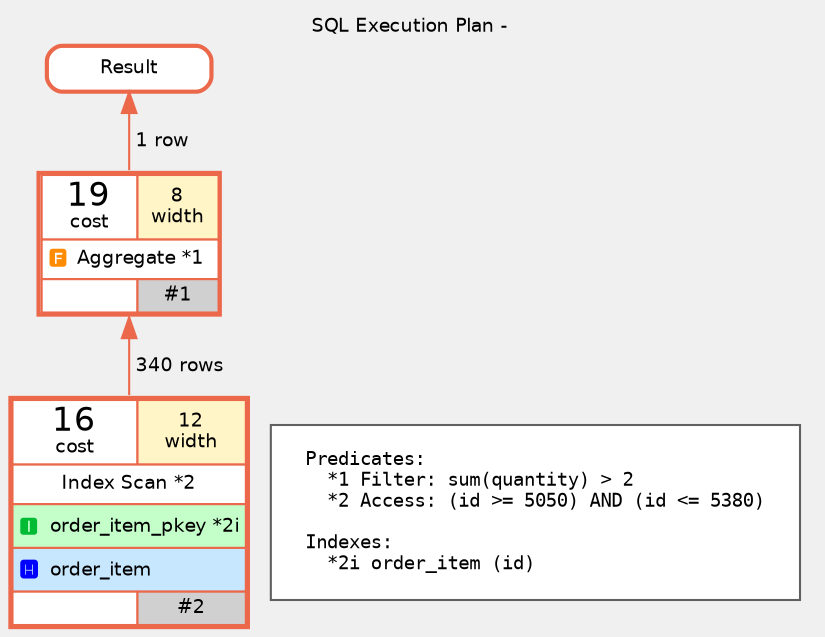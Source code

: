 digraph p1 { rankdir=BT; ranksep=0.25; graph [fontname = "helvetica", fontsize=9, bgcolor="#f0f0f0"]; node [fontname = "helvetica", fontsize = 9]; edge [fontname = "helvetica", fontsize = 9]; labelloc="t"; label="SQL Execution Plan - "; subgraph tree { bgcolor="#808080"; 0 [shape="rectangle" style="rounded, filled", color="#eb684b", penwidth="2", fillcolor="#ffffff", height="0.3", width="1.1", label="Result"];
1 [shape=none width=0 height=0 margin=0 style="rounded" color="#eb684b" label=<<table cellspacing="0" border="2" cellborder="1"><tr><td bgcolor="#ffffff" width="40%"><font point-size="16">19</font><br/>cost</td><td bgcolor="#fff5c7">8<br/>width</td></tr><tr><td bgcolor="#ffffff" colspan="2"><font point-size="10" color="#ff8c00">&#127349;</font><font point-size="12" color="red"> </font>Aggregate *1<font point-size="12"> </font></td></tr><tr><td bgcolor="#ffffff" colspan="1" align="left" cellpadding="1"></td><td bgcolor="#d0d0d0" width="10%">#1</td></tr></table>>];
2 [shape=none width=0 height=0 margin=0 style="rounded" color="#eb684b" label=<<table cellspacing="0" border="2" cellborder="1"><tr><td bgcolor="#ffffff" width="40%"><font point-size="16">16</font><br/>cost</td><td bgcolor="#fff5c7">12<br/>width</td></tr><tr><td bgcolor="#ffffff" colspan="2"><font point-size="12" color="red"> </font>Index Scan *2<font point-size="12"> </font></td></tr><tr><td bgcolor="#c4ffca" align="left" colspan="2"><font point-size="10" color="#00bb34">&#127352;</font><font point-size="14" color="red"> </font>order_item_pkey *2i</td></tr><tr><td bgcolor="#c7e7ff" align="left" colspan="2"><font point-size="10" color="blue"><b>&#127351;</b></font><font point-size="14" color="red"> </font>order_item</td></tr><tr><td bgcolor="#ffffff" colspan="1" align="left" cellpadding="1"></td><td bgcolor="#d0d0d0" width="10%">#2</td></tr></table>>];
1->0[color="#eb684b" label="\l 1 row"];
2->1[color="#eb684b" label="\l 340 rows"];
} subgraph cluster_1 { rank=source; color="#606060"; bgcolor=white; label=""; p [fontname = "monospace", shape=plaintext, style=solid, label=
"Predicates:\l  *1 Filter: sum(quantity) > 2\l  *2 Access: (id >= 5050) AND (id <= 5380)\l
Indexes:\l  *2i order_item (id)\l"
 ] } }

